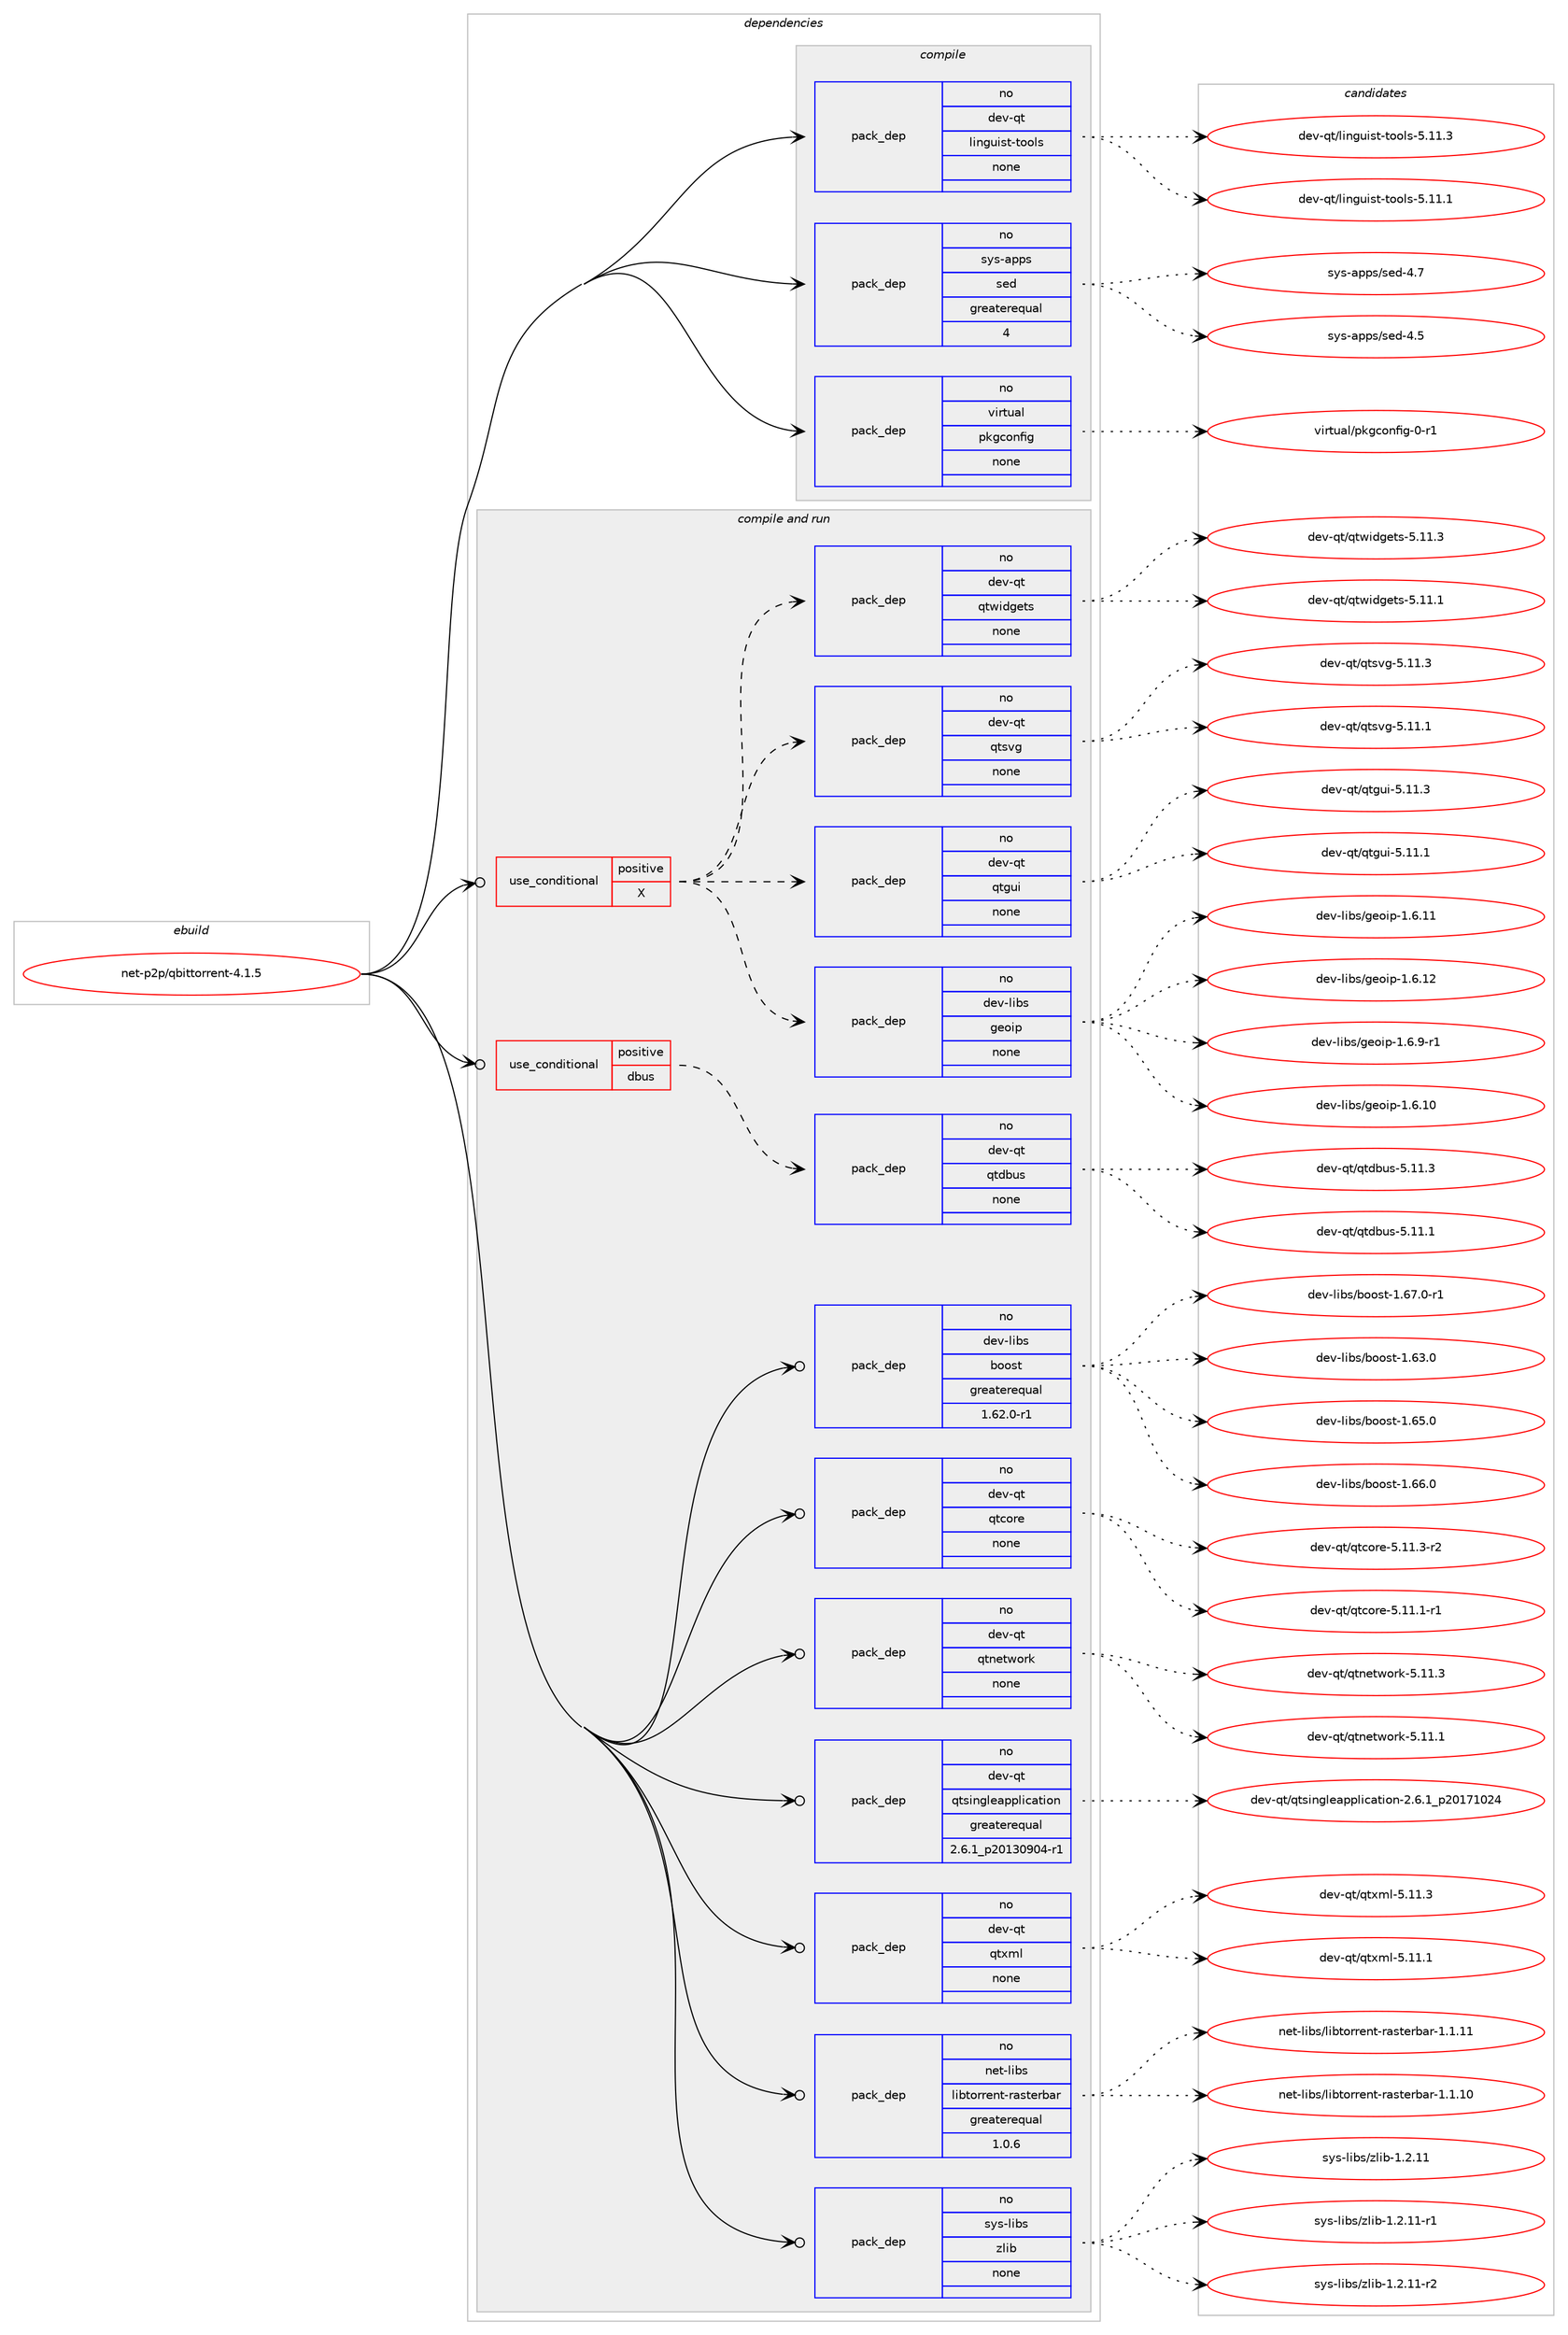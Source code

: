 digraph prolog {

# *************
# Graph options
# *************

newrank=true;
concentrate=true;
compound=true;
graph [rankdir=LR,fontname=Helvetica,fontsize=10,ranksep=1.5];#, ranksep=2.5, nodesep=0.2];
edge  [arrowhead=vee];
node  [fontname=Helvetica,fontsize=10];

# **********
# The ebuild
# **********

subgraph cluster_leftcol {
color=gray;
rank=same;
label=<<i>ebuild</i>>;
id [label="net-p2p/qbittorrent-4.1.5", color=red, width=4, href="../net-p2p/qbittorrent-4.1.5.svg"];
}

# ****************
# The dependencies
# ****************

subgraph cluster_midcol {
color=gray;
label=<<i>dependencies</i>>;
subgraph cluster_compile {
fillcolor="#eeeeee";
style=filled;
label=<<i>compile</i>>;
subgraph pack4036 {
dependency5150 [label=<<TABLE BORDER="0" CELLBORDER="1" CELLSPACING="0" CELLPADDING="4" WIDTH="220"><TR><TD ROWSPAN="6" CELLPADDING="30">pack_dep</TD></TR><TR><TD WIDTH="110">no</TD></TR><TR><TD>dev-qt</TD></TR><TR><TD>linguist-tools</TD></TR><TR><TD>none</TD></TR><TR><TD></TD></TR></TABLE>>, shape=none, color=blue];
}
id:e -> dependency5150:w [weight=20,style="solid",arrowhead="vee"];
subgraph pack4037 {
dependency5151 [label=<<TABLE BORDER="0" CELLBORDER="1" CELLSPACING="0" CELLPADDING="4" WIDTH="220"><TR><TD ROWSPAN="6" CELLPADDING="30">pack_dep</TD></TR><TR><TD WIDTH="110">no</TD></TR><TR><TD>sys-apps</TD></TR><TR><TD>sed</TD></TR><TR><TD>greaterequal</TD></TR><TR><TD>4</TD></TR></TABLE>>, shape=none, color=blue];
}
id:e -> dependency5151:w [weight=20,style="solid",arrowhead="vee"];
subgraph pack4038 {
dependency5152 [label=<<TABLE BORDER="0" CELLBORDER="1" CELLSPACING="0" CELLPADDING="4" WIDTH="220"><TR><TD ROWSPAN="6" CELLPADDING="30">pack_dep</TD></TR><TR><TD WIDTH="110">no</TD></TR><TR><TD>virtual</TD></TR><TR><TD>pkgconfig</TD></TR><TR><TD>none</TD></TR><TR><TD></TD></TR></TABLE>>, shape=none, color=blue];
}
id:e -> dependency5152:w [weight=20,style="solid",arrowhead="vee"];
}
subgraph cluster_compileandrun {
fillcolor="#eeeeee";
style=filled;
label=<<i>compile and run</i>>;
subgraph cond981 {
dependency5153 [label=<<TABLE BORDER="0" CELLBORDER="1" CELLSPACING="0" CELLPADDING="4"><TR><TD ROWSPAN="3" CELLPADDING="10">use_conditional</TD></TR><TR><TD>positive</TD></TR><TR><TD>X</TD></TR></TABLE>>, shape=none, color=red];
subgraph pack4039 {
dependency5154 [label=<<TABLE BORDER="0" CELLBORDER="1" CELLSPACING="0" CELLPADDING="4" WIDTH="220"><TR><TD ROWSPAN="6" CELLPADDING="30">pack_dep</TD></TR><TR><TD WIDTH="110">no</TD></TR><TR><TD>dev-libs</TD></TR><TR><TD>geoip</TD></TR><TR><TD>none</TD></TR><TR><TD></TD></TR></TABLE>>, shape=none, color=blue];
}
dependency5153:e -> dependency5154:w [weight=20,style="dashed",arrowhead="vee"];
subgraph pack4040 {
dependency5155 [label=<<TABLE BORDER="0" CELLBORDER="1" CELLSPACING="0" CELLPADDING="4" WIDTH="220"><TR><TD ROWSPAN="6" CELLPADDING="30">pack_dep</TD></TR><TR><TD WIDTH="110">no</TD></TR><TR><TD>dev-qt</TD></TR><TR><TD>qtgui</TD></TR><TR><TD>none</TD></TR><TR><TD></TD></TR></TABLE>>, shape=none, color=blue];
}
dependency5153:e -> dependency5155:w [weight=20,style="dashed",arrowhead="vee"];
subgraph pack4041 {
dependency5156 [label=<<TABLE BORDER="0" CELLBORDER="1" CELLSPACING="0" CELLPADDING="4" WIDTH="220"><TR><TD ROWSPAN="6" CELLPADDING="30">pack_dep</TD></TR><TR><TD WIDTH="110">no</TD></TR><TR><TD>dev-qt</TD></TR><TR><TD>qtsvg</TD></TR><TR><TD>none</TD></TR><TR><TD></TD></TR></TABLE>>, shape=none, color=blue];
}
dependency5153:e -> dependency5156:w [weight=20,style="dashed",arrowhead="vee"];
subgraph pack4042 {
dependency5157 [label=<<TABLE BORDER="0" CELLBORDER="1" CELLSPACING="0" CELLPADDING="4" WIDTH="220"><TR><TD ROWSPAN="6" CELLPADDING="30">pack_dep</TD></TR><TR><TD WIDTH="110">no</TD></TR><TR><TD>dev-qt</TD></TR><TR><TD>qtwidgets</TD></TR><TR><TD>none</TD></TR><TR><TD></TD></TR></TABLE>>, shape=none, color=blue];
}
dependency5153:e -> dependency5157:w [weight=20,style="dashed",arrowhead="vee"];
}
id:e -> dependency5153:w [weight=20,style="solid",arrowhead="odotvee"];
subgraph cond982 {
dependency5158 [label=<<TABLE BORDER="0" CELLBORDER="1" CELLSPACING="0" CELLPADDING="4"><TR><TD ROWSPAN="3" CELLPADDING="10">use_conditional</TD></TR><TR><TD>positive</TD></TR><TR><TD>dbus</TD></TR></TABLE>>, shape=none, color=red];
subgraph pack4043 {
dependency5159 [label=<<TABLE BORDER="0" CELLBORDER="1" CELLSPACING="0" CELLPADDING="4" WIDTH="220"><TR><TD ROWSPAN="6" CELLPADDING="30">pack_dep</TD></TR><TR><TD WIDTH="110">no</TD></TR><TR><TD>dev-qt</TD></TR><TR><TD>qtdbus</TD></TR><TR><TD>none</TD></TR><TR><TD></TD></TR></TABLE>>, shape=none, color=blue];
}
dependency5158:e -> dependency5159:w [weight=20,style="dashed",arrowhead="vee"];
}
id:e -> dependency5158:w [weight=20,style="solid",arrowhead="odotvee"];
subgraph pack4044 {
dependency5160 [label=<<TABLE BORDER="0" CELLBORDER="1" CELLSPACING="0" CELLPADDING="4" WIDTH="220"><TR><TD ROWSPAN="6" CELLPADDING="30">pack_dep</TD></TR><TR><TD WIDTH="110">no</TD></TR><TR><TD>dev-libs</TD></TR><TR><TD>boost</TD></TR><TR><TD>greaterequal</TD></TR><TR><TD>1.62.0-r1</TD></TR></TABLE>>, shape=none, color=blue];
}
id:e -> dependency5160:w [weight=20,style="solid",arrowhead="odotvee"];
subgraph pack4045 {
dependency5161 [label=<<TABLE BORDER="0" CELLBORDER="1" CELLSPACING="0" CELLPADDING="4" WIDTH="220"><TR><TD ROWSPAN="6" CELLPADDING="30">pack_dep</TD></TR><TR><TD WIDTH="110">no</TD></TR><TR><TD>dev-qt</TD></TR><TR><TD>qtcore</TD></TR><TR><TD>none</TD></TR><TR><TD></TD></TR></TABLE>>, shape=none, color=blue];
}
id:e -> dependency5161:w [weight=20,style="solid",arrowhead="odotvee"];
subgraph pack4046 {
dependency5162 [label=<<TABLE BORDER="0" CELLBORDER="1" CELLSPACING="0" CELLPADDING="4" WIDTH="220"><TR><TD ROWSPAN="6" CELLPADDING="30">pack_dep</TD></TR><TR><TD WIDTH="110">no</TD></TR><TR><TD>dev-qt</TD></TR><TR><TD>qtnetwork</TD></TR><TR><TD>none</TD></TR><TR><TD></TD></TR></TABLE>>, shape=none, color=blue];
}
id:e -> dependency5162:w [weight=20,style="solid",arrowhead="odotvee"];
subgraph pack4047 {
dependency5163 [label=<<TABLE BORDER="0" CELLBORDER="1" CELLSPACING="0" CELLPADDING="4" WIDTH="220"><TR><TD ROWSPAN="6" CELLPADDING="30">pack_dep</TD></TR><TR><TD WIDTH="110">no</TD></TR><TR><TD>dev-qt</TD></TR><TR><TD>qtsingleapplication</TD></TR><TR><TD>greaterequal</TD></TR><TR><TD>2.6.1_p20130904-r1</TD></TR></TABLE>>, shape=none, color=blue];
}
id:e -> dependency5163:w [weight=20,style="solid",arrowhead="odotvee"];
subgraph pack4048 {
dependency5164 [label=<<TABLE BORDER="0" CELLBORDER="1" CELLSPACING="0" CELLPADDING="4" WIDTH="220"><TR><TD ROWSPAN="6" CELLPADDING="30">pack_dep</TD></TR><TR><TD WIDTH="110">no</TD></TR><TR><TD>dev-qt</TD></TR><TR><TD>qtxml</TD></TR><TR><TD>none</TD></TR><TR><TD></TD></TR></TABLE>>, shape=none, color=blue];
}
id:e -> dependency5164:w [weight=20,style="solid",arrowhead="odotvee"];
subgraph pack4049 {
dependency5165 [label=<<TABLE BORDER="0" CELLBORDER="1" CELLSPACING="0" CELLPADDING="4" WIDTH="220"><TR><TD ROWSPAN="6" CELLPADDING="30">pack_dep</TD></TR><TR><TD WIDTH="110">no</TD></TR><TR><TD>net-libs</TD></TR><TR><TD>libtorrent-rasterbar</TD></TR><TR><TD>greaterequal</TD></TR><TR><TD>1.0.6</TD></TR></TABLE>>, shape=none, color=blue];
}
id:e -> dependency5165:w [weight=20,style="solid",arrowhead="odotvee"];
subgraph pack4050 {
dependency5166 [label=<<TABLE BORDER="0" CELLBORDER="1" CELLSPACING="0" CELLPADDING="4" WIDTH="220"><TR><TD ROWSPAN="6" CELLPADDING="30">pack_dep</TD></TR><TR><TD WIDTH="110">no</TD></TR><TR><TD>sys-libs</TD></TR><TR><TD>zlib</TD></TR><TR><TD>none</TD></TR><TR><TD></TD></TR></TABLE>>, shape=none, color=blue];
}
id:e -> dependency5166:w [weight=20,style="solid",arrowhead="odotvee"];
}
subgraph cluster_run {
fillcolor="#eeeeee";
style=filled;
label=<<i>run</i>>;
}
}

# **************
# The candidates
# **************

subgraph cluster_choices {
rank=same;
color=gray;
label=<<i>candidates</i>>;

subgraph choice4036 {
color=black;
nodesep=1;
choice10010111845113116471081051101031171051151164511611111110811545534649494649 [label="dev-qt/linguist-tools-5.11.1", color=red, width=4,href="../dev-qt/linguist-tools-5.11.1.svg"];
choice10010111845113116471081051101031171051151164511611111110811545534649494651 [label="dev-qt/linguist-tools-5.11.3", color=red, width=4,href="../dev-qt/linguist-tools-5.11.3.svg"];
dependency5150:e -> choice10010111845113116471081051101031171051151164511611111110811545534649494649:w [style=dotted,weight="100"];
dependency5150:e -> choice10010111845113116471081051101031171051151164511611111110811545534649494651:w [style=dotted,weight="100"];
}
subgraph choice4037 {
color=black;
nodesep=1;
choice11512111545971121121154711510110045524653 [label="sys-apps/sed-4.5", color=red, width=4,href="../sys-apps/sed-4.5.svg"];
choice11512111545971121121154711510110045524655 [label="sys-apps/sed-4.7", color=red, width=4,href="../sys-apps/sed-4.7.svg"];
dependency5151:e -> choice11512111545971121121154711510110045524653:w [style=dotted,weight="100"];
dependency5151:e -> choice11512111545971121121154711510110045524655:w [style=dotted,weight="100"];
}
subgraph choice4038 {
color=black;
nodesep=1;
choice11810511411611797108471121071039911111010210510345484511449 [label="virtual/pkgconfig-0-r1", color=red, width=4,href="../virtual/pkgconfig-0-r1.svg"];
dependency5152:e -> choice11810511411611797108471121071039911111010210510345484511449:w [style=dotted,weight="100"];
}
subgraph choice4039 {
color=black;
nodesep=1;
choice10010111845108105981154710310111110511245494654464948 [label="dev-libs/geoip-1.6.10", color=red, width=4,href="../dev-libs/geoip-1.6.10.svg"];
choice10010111845108105981154710310111110511245494654464949 [label="dev-libs/geoip-1.6.11", color=red, width=4,href="../dev-libs/geoip-1.6.11.svg"];
choice10010111845108105981154710310111110511245494654464950 [label="dev-libs/geoip-1.6.12", color=red, width=4,href="../dev-libs/geoip-1.6.12.svg"];
choice1001011184510810598115471031011111051124549465446574511449 [label="dev-libs/geoip-1.6.9-r1", color=red, width=4,href="../dev-libs/geoip-1.6.9-r1.svg"];
dependency5154:e -> choice10010111845108105981154710310111110511245494654464948:w [style=dotted,weight="100"];
dependency5154:e -> choice10010111845108105981154710310111110511245494654464949:w [style=dotted,weight="100"];
dependency5154:e -> choice10010111845108105981154710310111110511245494654464950:w [style=dotted,weight="100"];
dependency5154:e -> choice1001011184510810598115471031011111051124549465446574511449:w [style=dotted,weight="100"];
}
subgraph choice4040 {
color=black;
nodesep=1;
choice100101118451131164711311610311710545534649494649 [label="dev-qt/qtgui-5.11.1", color=red, width=4,href="../dev-qt/qtgui-5.11.1.svg"];
choice100101118451131164711311610311710545534649494651 [label="dev-qt/qtgui-5.11.3", color=red, width=4,href="../dev-qt/qtgui-5.11.3.svg"];
dependency5155:e -> choice100101118451131164711311610311710545534649494649:w [style=dotted,weight="100"];
dependency5155:e -> choice100101118451131164711311610311710545534649494651:w [style=dotted,weight="100"];
}
subgraph choice4041 {
color=black;
nodesep=1;
choice100101118451131164711311611511810345534649494649 [label="dev-qt/qtsvg-5.11.1", color=red, width=4,href="../dev-qt/qtsvg-5.11.1.svg"];
choice100101118451131164711311611511810345534649494651 [label="dev-qt/qtsvg-5.11.3", color=red, width=4,href="../dev-qt/qtsvg-5.11.3.svg"];
dependency5156:e -> choice100101118451131164711311611511810345534649494649:w [style=dotted,weight="100"];
dependency5156:e -> choice100101118451131164711311611511810345534649494651:w [style=dotted,weight="100"];
}
subgraph choice4042 {
color=black;
nodesep=1;
choice100101118451131164711311611910510010310111611545534649494649 [label="dev-qt/qtwidgets-5.11.1", color=red, width=4,href="../dev-qt/qtwidgets-5.11.1.svg"];
choice100101118451131164711311611910510010310111611545534649494651 [label="dev-qt/qtwidgets-5.11.3", color=red, width=4,href="../dev-qt/qtwidgets-5.11.3.svg"];
dependency5157:e -> choice100101118451131164711311611910510010310111611545534649494649:w [style=dotted,weight="100"];
dependency5157:e -> choice100101118451131164711311611910510010310111611545534649494651:w [style=dotted,weight="100"];
}
subgraph choice4043 {
color=black;
nodesep=1;
choice10010111845113116471131161009811711545534649494649 [label="dev-qt/qtdbus-5.11.1", color=red, width=4,href="../dev-qt/qtdbus-5.11.1.svg"];
choice10010111845113116471131161009811711545534649494651 [label="dev-qt/qtdbus-5.11.3", color=red, width=4,href="../dev-qt/qtdbus-5.11.3.svg"];
dependency5159:e -> choice10010111845113116471131161009811711545534649494649:w [style=dotted,weight="100"];
dependency5159:e -> choice10010111845113116471131161009811711545534649494651:w [style=dotted,weight="100"];
}
subgraph choice4044 {
color=black;
nodesep=1;
choice1001011184510810598115479811111111511645494654514648 [label="dev-libs/boost-1.63.0", color=red, width=4,href="../dev-libs/boost-1.63.0.svg"];
choice1001011184510810598115479811111111511645494654534648 [label="dev-libs/boost-1.65.0", color=red, width=4,href="../dev-libs/boost-1.65.0.svg"];
choice1001011184510810598115479811111111511645494654544648 [label="dev-libs/boost-1.66.0", color=red, width=4,href="../dev-libs/boost-1.66.0.svg"];
choice10010111845108105981154798111111115116454946545546484511449 [label="dev-libs/boost-1.67.0-r1", color=red, width=4,href="../dev-libs/boost-1.67.0-r1.svg"];
dependency5160:e -> choice1001011184510810598115479811111111511645494654514648:w [style=dotted,weight="100"];
dependency5160:e -> choice1001011184510810598115479811111111511645494654534648:w [style=dotted,weight="100"];
dependency5160:e -> choice1001011184510810598115479811111111511645494654544648:w [style=dotted,weight="100"];
dependency5160:e -> choice10010111845108105981154798111111115116454946545546484511449:w [style=dotted,weight="100"];
}
subgraph choice4045 {
color=black;
nodesep=1;
choice100101118451131164711311699111114101455346494946494511449 [label="dev-qt/qtcore-5.11.1-r1", color=red, width=4,href="../dev-qt/qtcore-5.11.1-r1.svg"];
choice100101118451131164711311699111114101455346494946514511450 [label="dev-qt/qtcore-5.11.3-r2", color=red, width=4,href="../dev-qt/qtcore-5.11.3-r2.svg"];
dependency5161:e -> choice100101118451131164711311699111114101455346494946494511449:w [style=dotted,weight="100"];
dependency5161:e -> choice100101118451131164711311699111114101455346494946514511450:w [style=dotted,weight="100"];
}
subgraph choice4046 {
color=black;
nodesep=1;
choice100101118451131164711311611010111611911111410745534649494649 [label="dev-qt/qtnetwork-5.11.1", color=red, width=4,href="../dev-qt/qtnetwork-5.11.1.svg"];
choice100101118451131164711311611010111611911111410745534649494651 [label="dev-qt/qtnetwork-5.11.3", color=red, width=4,href="../dev-qt/qtnetwork-5.11.3.svg"];
dependency5162:e -> choice100101118451131164711311611010111611911111410745534649494649:w [style=dotted,weight="100"];
dependency5162:e -> choice100101118451131164711311611010111611911111410745534649494651:w [style=dotted,weight="100"];
}
subgraph choice4047 {
color=black;
nodesep=1;
choice1001011184511311647113116115105110103108101971121121081059997116105111110455046544649951125048495549485052 [label="dev-qt/qtsingleapplication-2.6.1_p20171024", color=red, width=4,href="../dev-qt/qtsingleapplication-2.6.1_p20171024.svg"];
dependency5163:e -> choice1001011184511311647113116115105110103108101971121121081059997116105111110455046544649951125048495549485052:w [style=dotted,weight="100"];
}
subgraph choice4048 {
color=black;
nodesep=1;
choice100101118451131164711311612010910845534649494649 [label="dev-qt/qtxml-5.11.1", color=red, width=4,href="../dev-qt/qtxml-5.11.1.svg"];
choice100101118451131164711311612010910845534649494651 [label="dev-qt/qtxml-5.11.3", color=red, width=4,href="../dev-qt/qtxml-5.11.3.svg"];
dependency5164:e -> choice100101118451131164711311612010910845534649494649:w [style=dotted,weight="100"];
dependency5164:e -> choice100101118451131164711311612010910845534649494651:w [style=dotted,weight="100"];
}
subgraph choice4049 {
color=black;
nodesep=1;
choice110101116451081059811547108105981161111141141011101164511497115116101114989711445494649464948 [label="net-libs/libtorrent-rasterbar-1.1.10", color=red, width=4,href="../net-libs/libtorrent-rasterbar-1.1.10.svg"];
choice110101116451081059811547108105981161111141141011101164511497115116101114989711445494649464949 [label="net-libs/libtorrent-rasterbar-1.1.11", color=red, width=4,href="../net-libs/libtorrent-rasterbar-1.1.11.svg"];
dependency5165:e -> choice110101116451081059811547108105981161111141141011101164511497115116101114989711445494649464948:w [style=dotted,weight="100"];
dependency5165:e -> choice110101116451081059811547108105981161111141141011101164511497115116101114989711445494649464949:w [style=dotted,weight="100"];
}
subgraph choice4050 {
color=black;
nodesep=1;
choice1151211154510810598115471221081059845494650464949 [label="sys-libs/zlib-1.2.11", color=red, width=4,href="../sys-libs/zlib-1.2.11.svg"];
choice11512111545108105981154712210810598454946504649494511449 [label="sys-libs/zlib-1.2.11-r1", color=red, width=4,href="../sys-libs/zlib-1.2.11-r1.svg"];
choice11512111545108105981154712210810598454946504649494511450 [label="sys-libs/zlib-1.2.11-r2", color=red, width=4,href="../sys-libs/zlib-1.2.11-r2.svg"];
dependency5166:e -> choice1151211154510810598115471221081059845494650464949:w [style=dotted,weight="100"];
dependency5166:e -> choice11512111545108105981154712210810598454946504649494511449:w [style=dotted,weight="100"];
dependency5166:e -> choice11512111545108105981154712210810598454946504649494511450:w [style=dotted,weight="100"];
}
}

}
